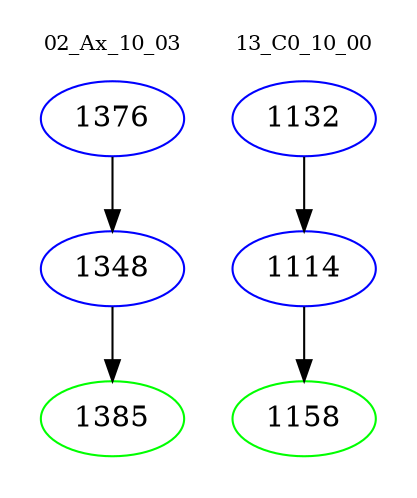 digraph{
subgraph cluster_0 {
color = white
label = "02_Ax_10_03";
fontsize=10;
T0_1376 [label="1376", color="blue"]
T0_1376 -> T0_1348 [color="black"]
T0_1348 [label="1348", color="blue"]
T0_1348 -> T0_1385 [color="black"]
T0_1385 [label="1385", color="green"]
}
subgraph cluster_1 {
color = white
label = "13_C0_10_00";
fontsize=10;
T1_1132 [label="1132", color="blue"]
T1_1132 -> T1_1114 [color="black"]
T1_1114 [label="1114", color="blue"]
T1_1114 -> T1_1158 [color="black"]
T1_1158 [label="1158", color="green"]
}
}
